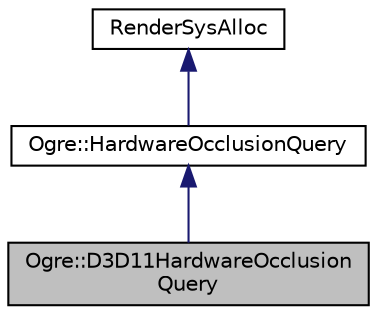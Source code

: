 digraph "Ogre::D3D11HardwareOcclusionQuery"
{
  bgcolor="transparent";
  edge [fontname="Helvetica",fontsize="10",labelfontname="Helvetica",labelfontsize="10"];
  node [fontname="Helvetica",fontsize="10",shape=record];
  Node0 [label="Ogre::D3D11HardwareOcclusion\lQuery",height=0.2,width=0.4,color="black", fillcolor="grey75", style="filled", fontcolor="black"];
  Node1 -> Node0 [dir="back",color="midnightblue",fontsize="10",style="solid",fontname="Helvetica"];
  Node1 [label="Ogre::HardwareOcclusionQuery",height=0.2,width=0.4,color="black",URL="$class_ogre_1_1_hardware_occlusion_query.html",tooltip="This is a abstract class that that provides the interface for the query class for hardware occlusion..."];
  Node2 -> Node1 [dir="back",color="midnightblue",fontsize="10",style="solid",fontname="Helvetica"];
  Node2 [label="RenderSysAlloc",height=0.2,width=0.4,color="black",URL="$class_ogre_1_1_allocated_object.html"];
}
